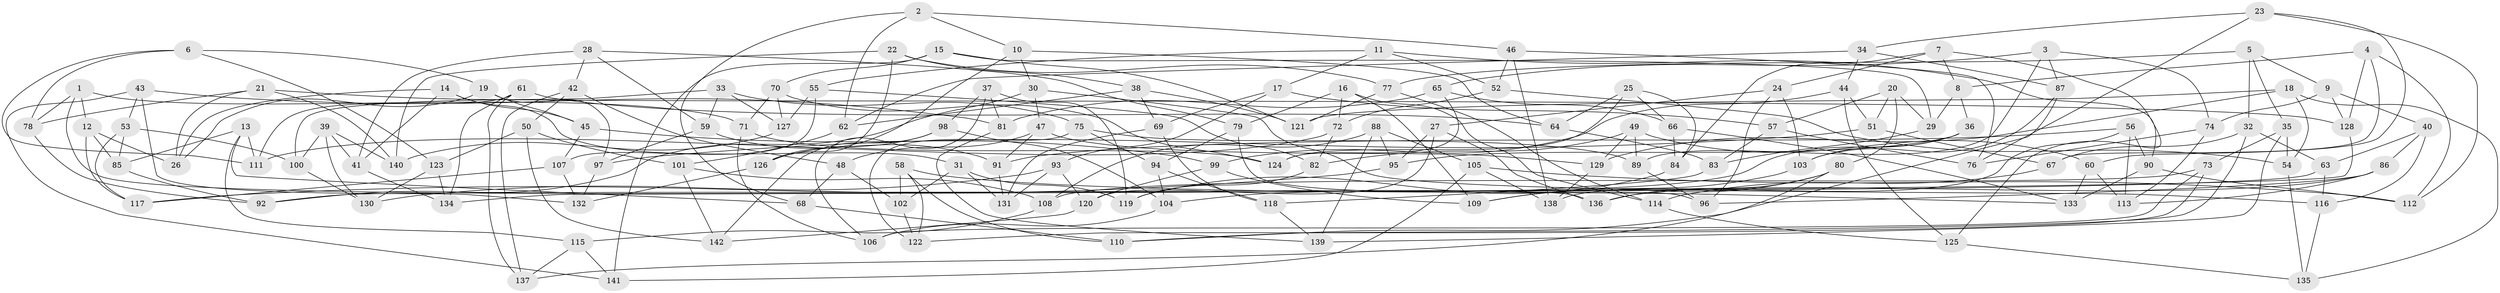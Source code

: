 // Generated by graph-tools (version 1.1) at 2025/16/03/09/25 04:16:20]
// undirected, 142 vertices, 284 edges
graph export_dot {
graph [start="1"]
  node [color=gray90,style=filled];
  1;
  2;
  3;
  4;
  5;
  6;
  7;
  8;
  9;
  10;
  11;
  12;
  13;
  14;
  15;
  16;
  17;
  18;
  19;
  20;
  21;
  22;
  23;
  24;
  25;
  26;
  27;
  28;
  29;
  30;
  31;
  32;
  33;
  34;
  35;
  36;
  37;
  38;
  39;
  40;
  41;
  42;
  43;
  44;
  45;
  46;
  47;
  48;
  49;
  50;
  51;
  52;
  53;
  54;
  55;
  56;
  57;
  58;
  59;
  60;
  61;
  62;
  63;
  64;
  65;
  66;
  67;
  68;
  69;
  70;
  71;
  72;
  73;
  74;
  75;
  76;
  77;
  78;
  79;
  80;
  81;
  82;
  83;
  84;
  85;
  86;
  87;
  88;
  89;
  90;
  91;
  92;
  93;
  94;
  95;
  96;
  97;
  98;
  99;
  100;
  101;
  102;
  103;
  104;
  105;
  106;
  107;
  108;
  109;
  110;
  111;
  112;
  113;
  114;
  115;
  116;
  117;
  118;
  119;
  120;
  121;
  122;
  123;
  124;
  125;
  126;
  127;
  128;
  129;
  130;
  131;
  132;
  133;
  134;
  135;
  136;
  137;
  138;
  139;
  140;
  141;
  142;
  1 -- 136;
  1 -- 78;
  1 -- 71;
  1 -- 12;
  2 -- 68;
  2 -- 46;
  2 -- 62;
  2 -- 10;
  3 -- 89;
  3 -- 65;
  3 -- 87;
  3 -- 74;
  4 -- 112;
  4 -- 8;
  4 -- 128;
  4 -- 67;
  5 -- 77;
  5 -- 32;
  5 -- 35;
  5 -- 9;
  6 -- 123;
  6 -- 78;
  6 -- 111;
  6 -- 19;
  7 -- 24;
  7 -- 84;
  7 -- 8;
  7 -- 125;
  8 -- 29;
  8 -- 36;
  9 -- 74;
  9 -- 40;
  9 -- 128;
  10 -- 64;
  10 -- 126;
  10 -- 30;
  11 -- 52;
  11 -- 90;
  11 -- 55;
  11 -- 17;
  12 -- 26;
  12 -- 85;
  12 -- 117;
  13 -- 115;
  13 -- 68;
  13 -- 111;
  13 -- 85;
  14 -- 26;
  14 -- 31;
  14 -- 41;
  14 -- 45;
  15 -- 121;
  15 -- 29;
  15 -- 70;
  15 -- 141;
  16 -- 79;
  16 -- 72;
  16 -- 109;
  16 -- 114;
  17 -- 57;
  17 -- 69;
  17 -- 93;
  18 -- 129;
  18 -- 135;
  18 -- 121;
  18 -- 54;
  19 -- 45;
  19 -- 97;
  19 -- 26;
  20 -- 80;
  20 -- 51;
  20 -- 57;
  20 -- 29;
  21 -- 26;
  21 -- 128;
  21 -- 78;
  21 -- 140;
  22 -- 77;
  22 -- 140;
  22 -- 38;
  22 -- 126;
  23 -- 76;
  23 -- 60;
  23 -- 34;
  23 -- 112;
  24 -- 27;
  24 -- 96;
  24 -- 103;
  25 -- 64;
  25 -- 84;
  25 -- 66;
  25 -- 124;
  27 -- 120;
  27 -- 95;
  27 -- 136;
  28 -- 79;
  28 -- 41;
  28 -- 59;
  28 -- 42;
  29 -- 83;
  30 -- 47;
  30 -- 116;
  30 -- 92;
  31 -- 119;
  31 -- 102;
  31 -- 131;
  32 -- 67;
  32 -- 63;
  32 -- 110;
  33 -- 59;
  33 -- 127;
  33 -- 75;
  33 -- 100;
  34 -- 44;
  34 -- 87;
  34 -- 62;
  35 -- 139;
  35 -- 54;
  35 -- 73;
  36 -- 104;
  36 -- 95;
  36 -- 103;
  37 -- 106;
  37 -- 98;
  37 -- 119;
  37 -- 81;
  38 -- 62;
  38 -- 69;
  38 -- 121;
  39 -- 140;
  39 -- 100;
  39 -- 41;
  39 -- 130;
  40 -- 116;
  40 -- 63;
  40 -- 86;
  41 -- 134;
  42 -- 48;
  42 -- 50;
  42 -- 137;
  43 -- 132;
  43 -- 141;
  43 -- 53;
  43 -- 81;
  44 -- 99;
  44 -- 125;
  44 -- 51;
  45 -- 107;
  45 -- 99;
  46 -- 52;
  46 -- 76;
  46 -- 138;
  47 -- 129;
  47 -- 91;
  47 -- 48;
  48 -- 68;
  48 -- 102;
  49 -- 82;
  49 -- 89;
  49 -- 129;
  49 -- 60;
  50 -- 142;
  50 -- 123;
  50 -- 101;
  51 -- 67;
  51 -- 97;
  52 -- 54;
  52 -- 72;
  53 -- 117;
  53 -- 85;
  53 -- 100;
  54 -- 135;
  55 -- 127;
  55 -- 82;
  55 -- 107;
  56 -- 90;
  56 -- 113;
  56 -- 91;
  56 -- 138;
  57 -- 76;
  57 -- 83;
  58 -- 133;
  58 -- 102;
  58 -- 110;
  58 -- 122;
  59 -- 97;
  59 -- 91;
  60 -- 113;
  60 -- 133;
  61 -- 111;
  61 -- 137;
  61 -- 134;
  61 -- 64;
  62 -- 101;
  63 -- 116;
  63 -- 92;
  64 -- 83;
  65 -- 66;
  65 -- 124;
  65 -- 81;
  66 -- 133;
  66 -- 84;
  67 -- 114;
  68 -- 110;
  69 -- 131;
  69 -- 118;
  70 -- 124;
  70 -- 127;
  70 -- 71;
  71 -- 124;
  71 -- 106;
  72 -- 111;
  72 -- 82;
  73 -- 108;
  73 -- 122;
  73 -- 106;
  74 -- 113;
  74 -- 76;
  75 -- 89;
  75 -- 94;
  75 -- 122;
  77 -- 114;
  77 -- 121;
  78 -- 92;
  79 -- 94;
  79 -- 96;
  80 -- 136;
  80 -- 137;
  80 -- 109;
  81 -- 139;
  82 -- 119;
  83 -- 118;
  84 -- 119;
  85 -- 92;
  86 -- 113;
  86 -- 136;
  86 -- 96;
  87 -- 110;
  87 -- 103;
  88 -- 108;
  88 -- 105;
  88 -- 95;
  88 -- 139;
  89 -- 96;
  90 -- 133;
  90 -- 112;
  91 -- 131;
  93 -- 130;
  93 -- 131;
  93 -- 120;
  94 -- 104;
  94 -- 118;
  95 -- 117;
  97 -- 132;
  98 -- 126;
  98 -- 142;
  98 -- 104;
  99 -- 120;
  99 -- 109;
  100 -- 130;
  101 -- 108;
  101 -- 142;
  102 -- 122;
  103 -- 109;
  104 -- 106;
  105 -- 141;
  105 -- 112;
  105 -- 138;
  107 -- 117;
  107 -- 132;
  108 -- 115;
  114 -- 125;
  115 -- 141;
  115 -- 137;
  116 -- 135;
  118 -- 139;
  120 -- 142;
  123 -- 130;
  123 -- 134;
  125 -- 135;
  126 -- 132;
  127 -- 140;
  128 -- 134;
  129 -- 138;
}
